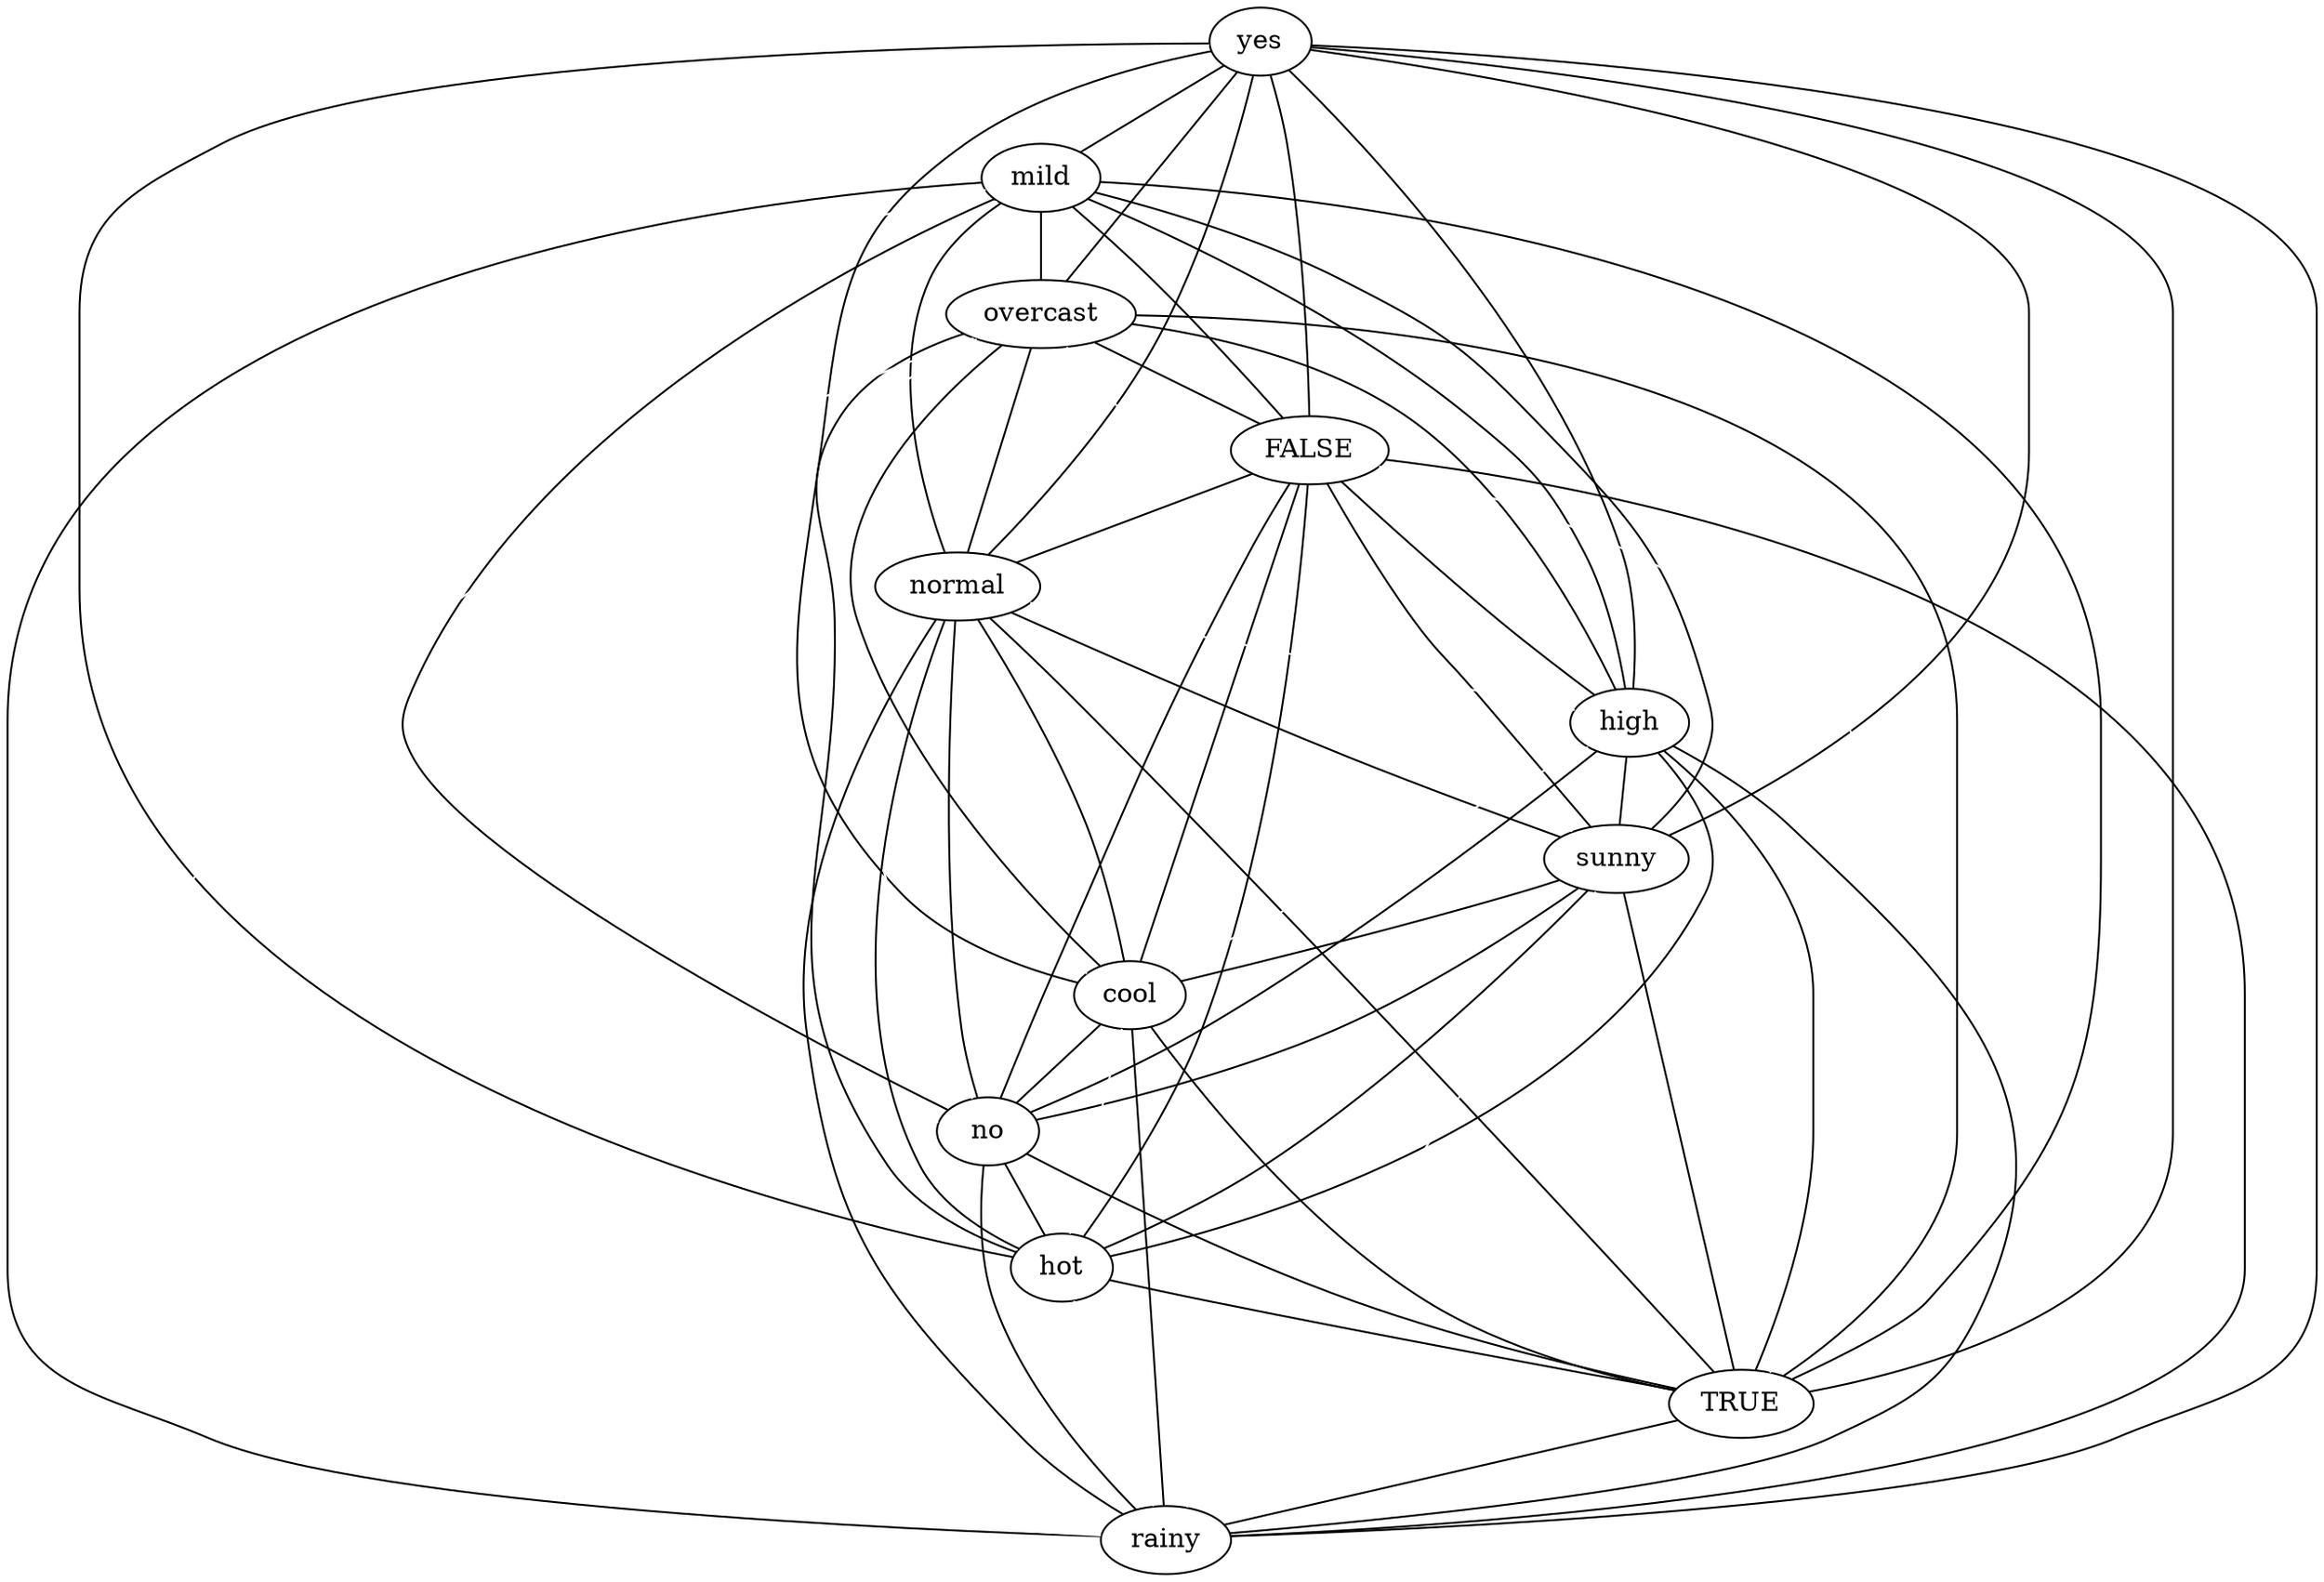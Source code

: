 strict graph "" {
yes;
mild;
overcast;
FALSE;
normal;
high;
sunny;
cool;
no;
hot;
TRUE;
rainy;
yes -- cool  [color=black];
yes -- mild  [color=black];
yes -- overcast  [color=black];
yes -- FALSE  [color=black];
yes -- no  [color=white];
yes -- hot  [color=black];
yes -- TRUE  [color=black];
yes -- normal  [color=black];
yes -- high  [color=black];
yes -- rainy  [color=black];
yes -- sunny  [color=black];
mild -- cool  [color=white];
mild -- overcast  [color=black];
mild -- FALSE  [color=black];
mild -- no  [color=black];
mild -- hot  [color=white];
mild -- TRUE  [color=black];
mild -- normal  [color=black];
mild -- high  [color=black];
mild -- rainy  [color=black];
mild -- sunny  [color=black];
overcast -- cool  [color=black];
overcast -- FALSE  [color=black];
overcast -- no  [color=white];
overcast -- hot  [color=black];
overcast -- TRUE  [color=black];
overcast -- normal  [color=black];
overcast -- high  [color=black];
overcast -- rainy  [color=white];
overcast -- sunny  [color=white];
FALSE -- cool  [color=black];
FALSE -- no  [color=black];
FALSE -- hot  [color=black];
FALSE -- TRUE  [color=white];
FALSE -- normal  [color=black];
FALSE -- high  [color=black];
FALSE -- rainy  [color=black];
FALSE -- sunny  [color=black];
normal -- cool  [color=black];
normal -- no  [color=black];
normal -- hot  [color=black];
normal -- TRUE  [color=black];
normal -- high  [color=white];
normal -- rainy  [color=black];
normal -- sunny  [color=black];
high -- cool  [color=white];
high -- no  [color=black];
high -- TRUE  [color=black];
high -- sunny  [color=black];
high -- rainy  [color=black];
high -- hot  [color=black];
sunny -- cool  [color=black];
sunny -- no  [color=black];
sunny -- TRUE  [color=black];
sunny -- rainy  [color=white];
sunny -- hot  [color=black];
cool -- no  [color=black];
cool -- hot  [color=white];
cool -- TRUE  [color=black];
cool -- rainy  [color=black];
no -- hot  [color=black];
no -- TRUE  [color=black];
no -- rainy  [color=black];
hot -- TRUE  [color=black];
hot -- rainy  [color=white];
TRUE -- rainy  [color=black];
}
